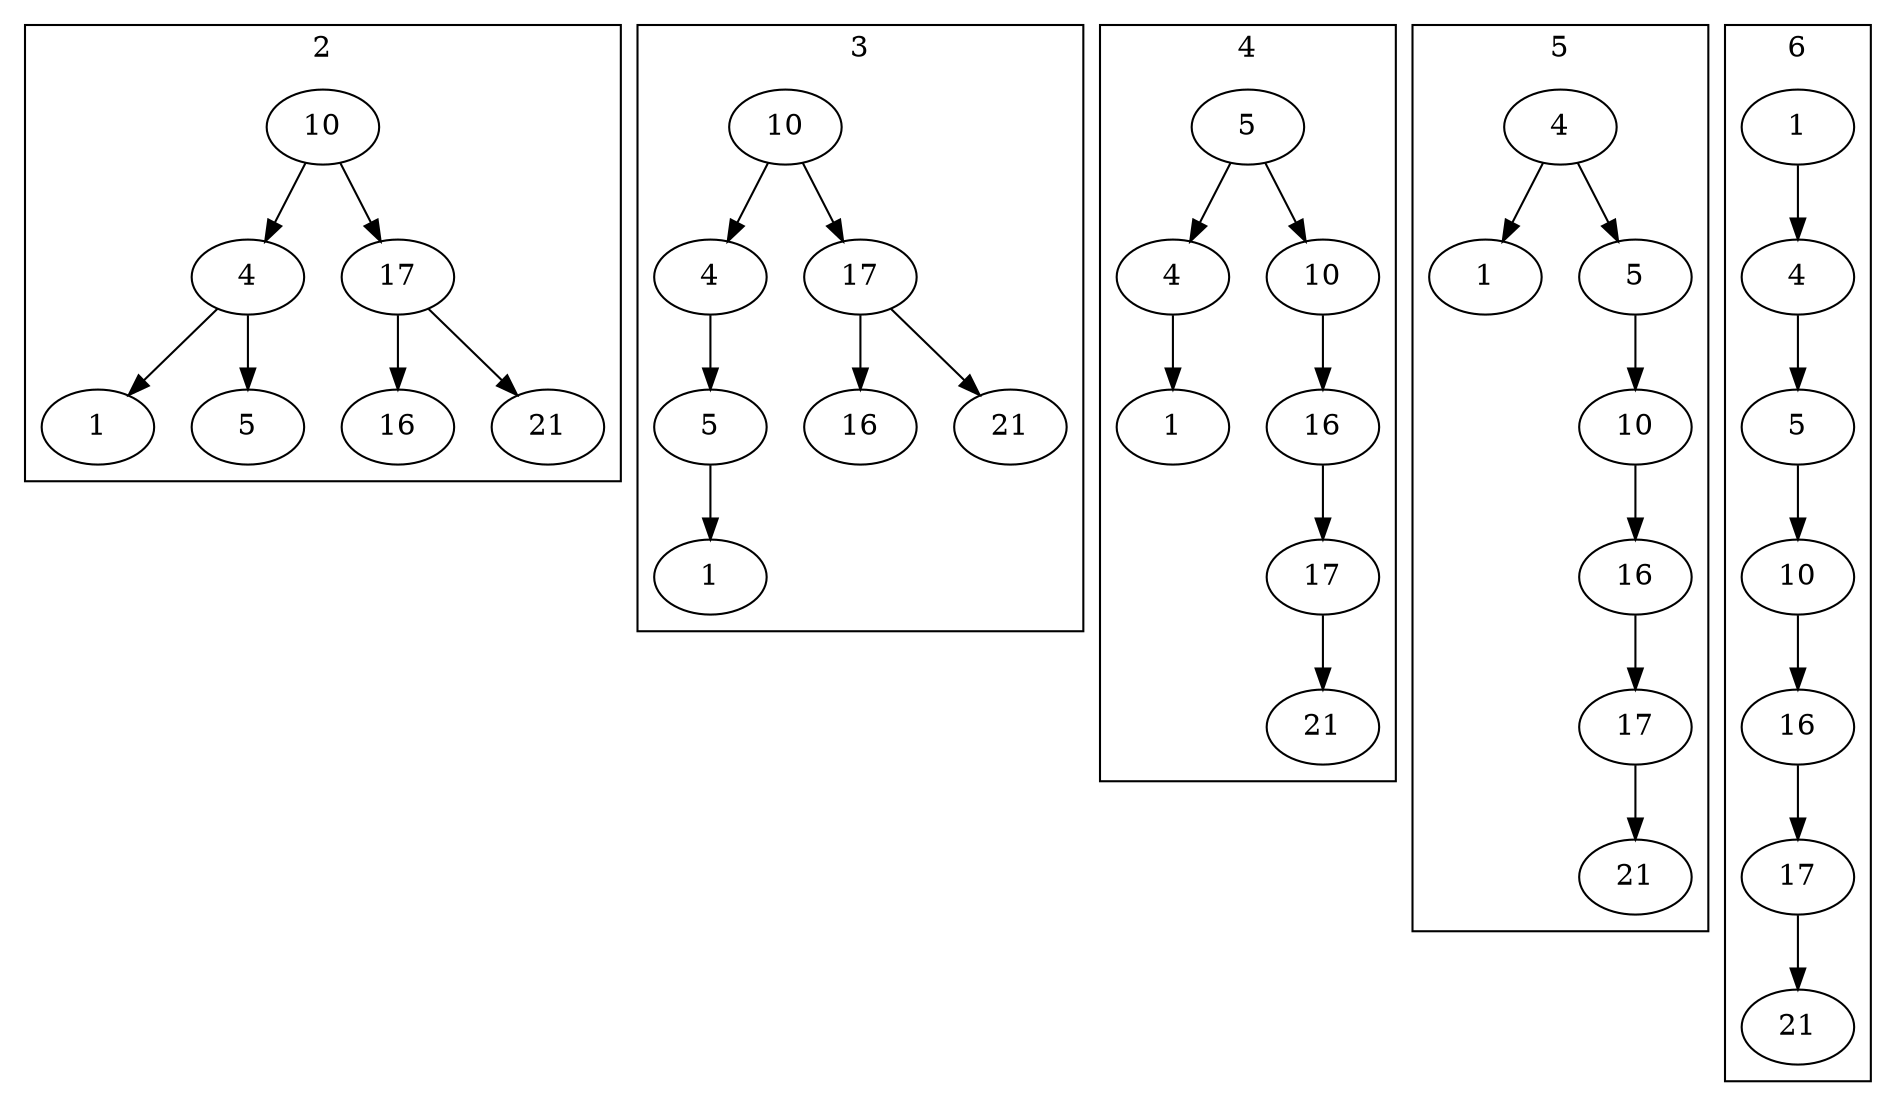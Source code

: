 digraph G {
        subgraph cluster_2 {
                label=2
                a1 [label="1"]
                a4 [label="4"]
                a5 [label="5"]
                a10 [label="10"]
                a16 [label="16"]
                a17 [label="17"]
                a21 [label="21"]
                a10 -> a4 -> a5
                a4 -> a1
                a10 -> a17 -> a21
                a17 -> a16
        }
        subgraph cluster_3 {
                label=3
                b1 [label="1"]
                b4 [label="4"]
                b5 [label="5"]
                b10 [label="10"]
                b16 [label="16"]
                b17 [label="17"]
                b21 [label="21"]
                b10 -> b4 -> b5 -> b1
                b10 -> b17 -> b21
                b17 -> b16
        }
        subgraph cluster_4 {
                label=4
                c1 [label="1"]
                c4 [label="4"]
                c5 [label="5"]
                c10 [label="10"]
                c16 [label="16"]
                c17 [label="17"]
                c21 [label="21"]
                c5 -> c4 -> c1
                c5 -> c10 -> c16 -> c17 -> c21
        }
        subgraph cluster_5 {
                label=5
                d1 [label="1"]
                d4 [label="4"]
                d5 [label="5"]
                d10 [label="10"]
                d16 [label="16"]
                d17 [label="17"]
                d21 [label="21"]
                d4 -> d1
                d4 -> d5 -> d10 -> d16 -> d17 -> d21
        }
        subgraph cluster_6 {
                label=6
                e1 [label="1"]
                e4 [label="4"]
                e5 [label="5"]
                e10 [label="10"]
                e16 [label="16"]
                e17 [label="17"]
                e21 [label="21"]
                e1 -> e4 -> e5 -> e10 -> e16 -> e17 -> e21
        }
}
